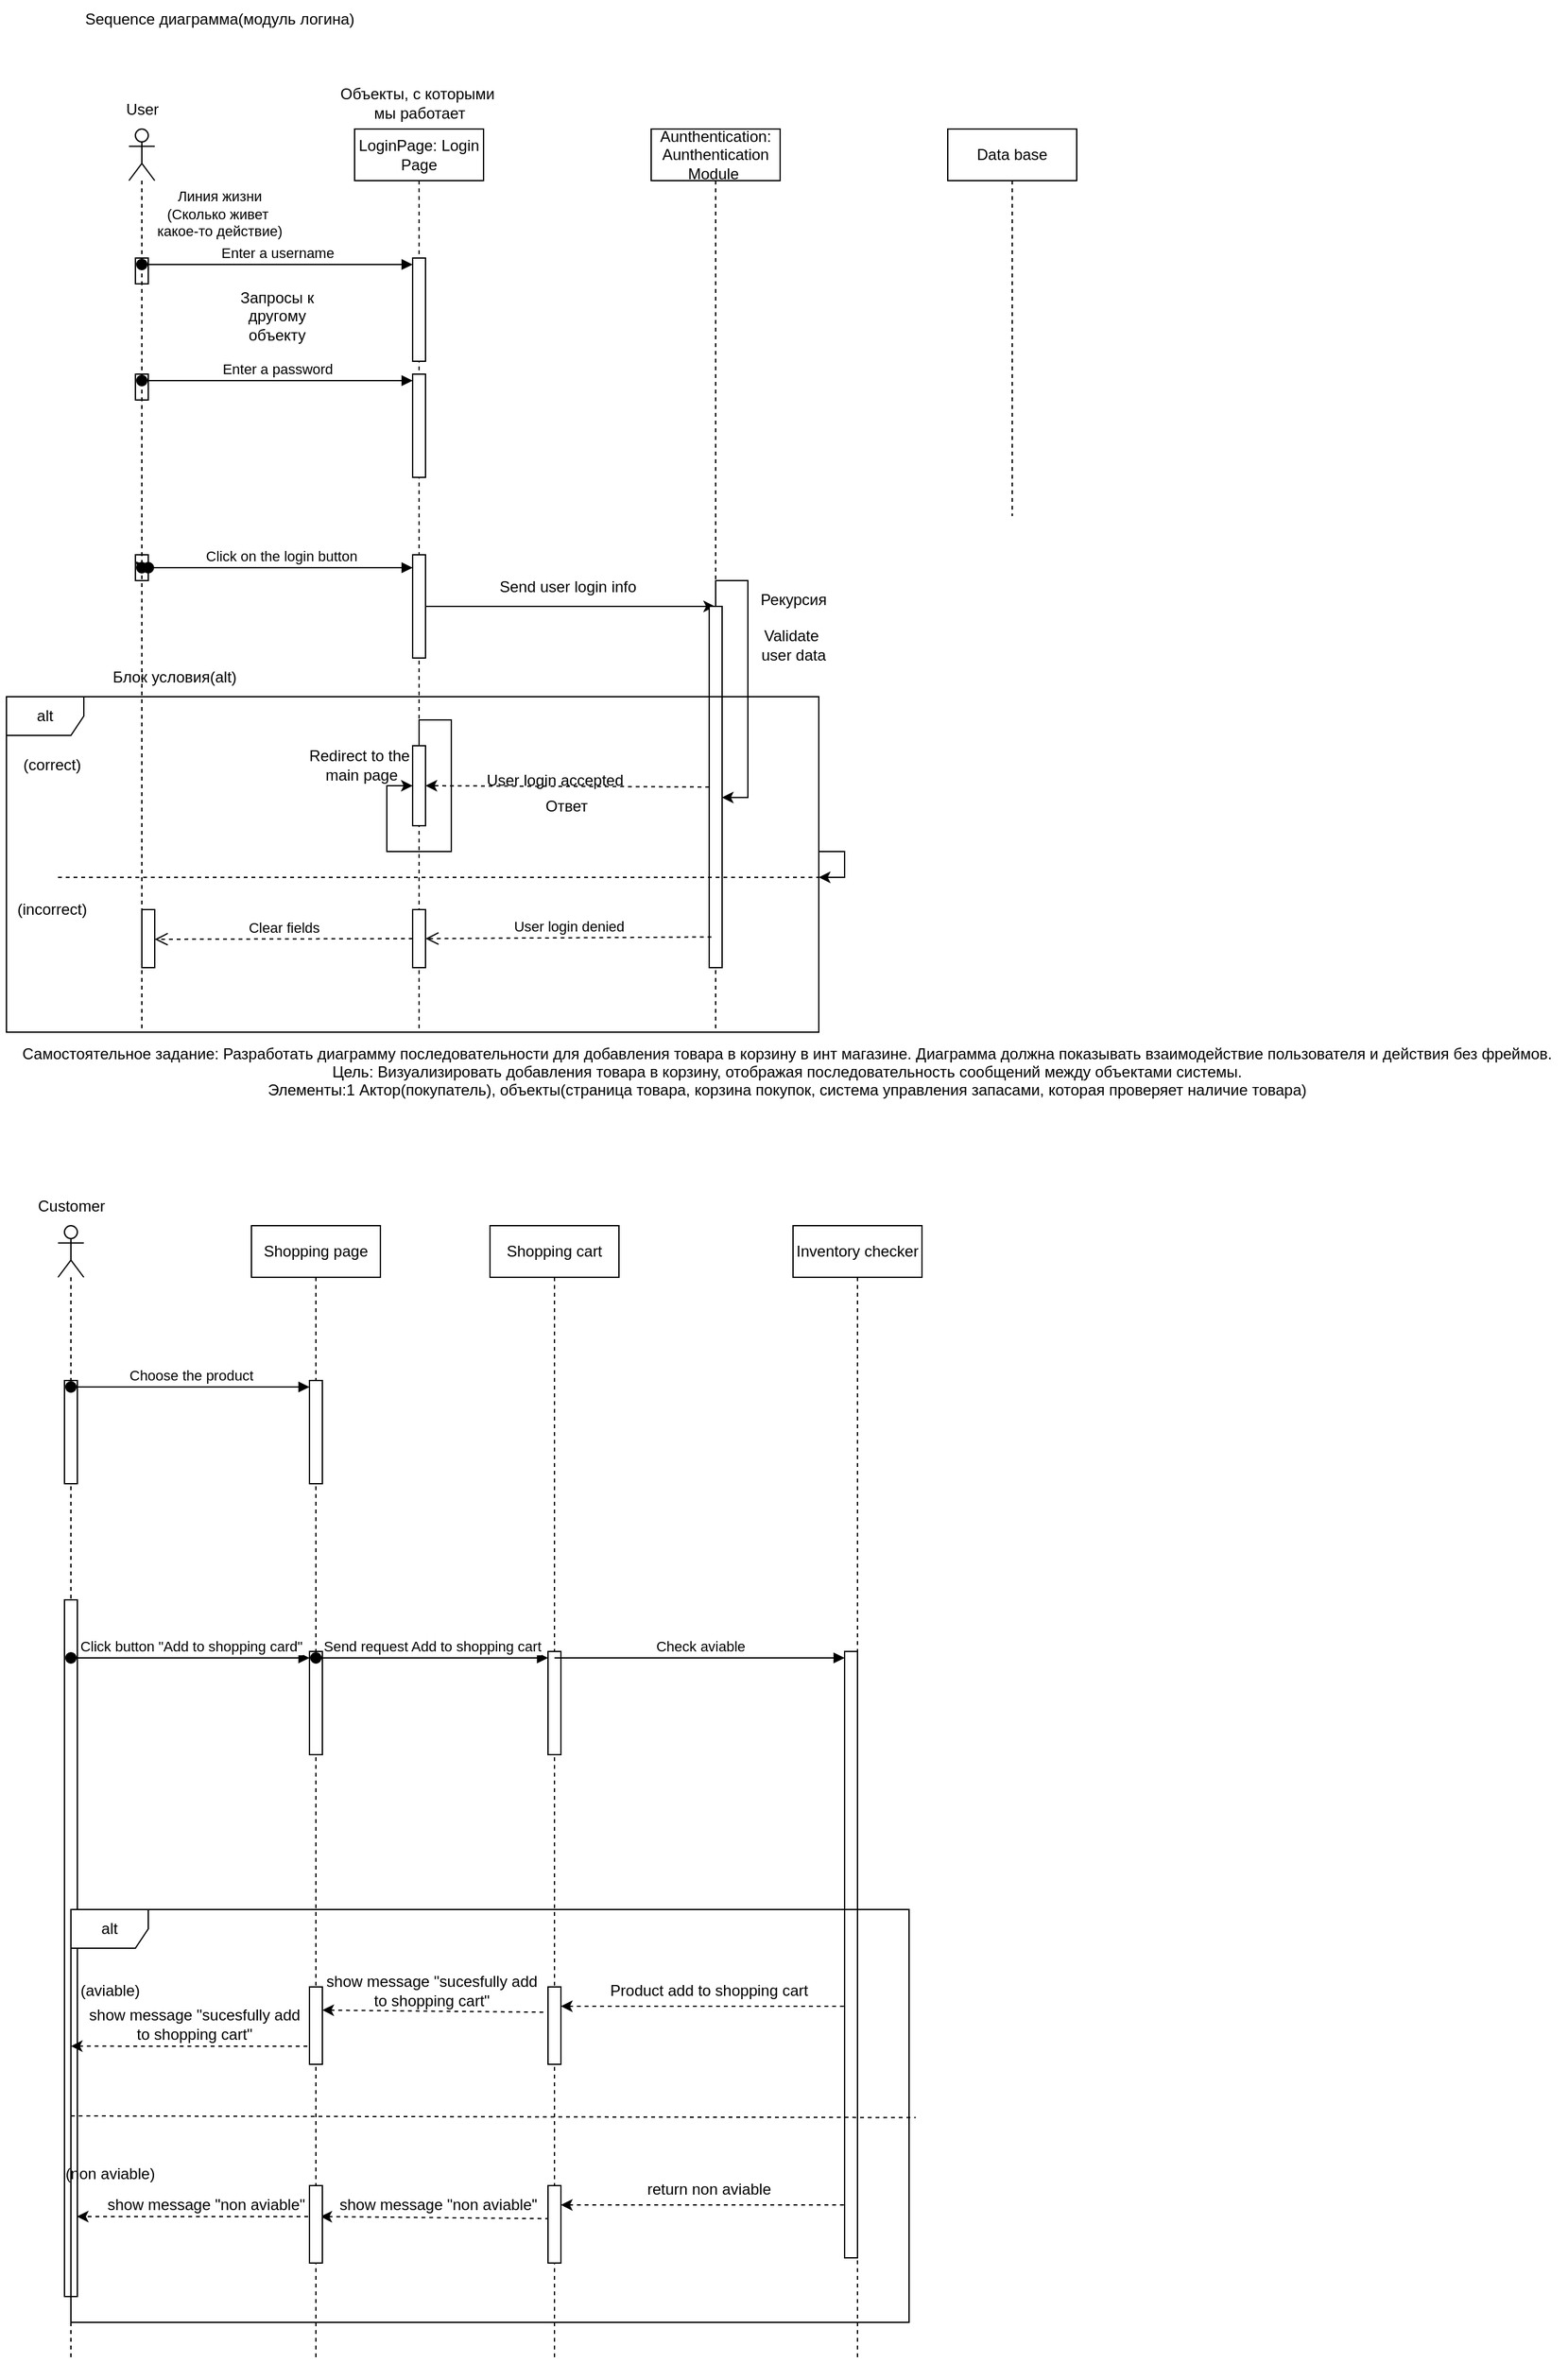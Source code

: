 <mxfile version="24.4.8" type="device">
  <diagram name="Страница — 1" id="V_yHfa7E8EKa4qNhfpcV">
    <mxGraphModel dx="3452" dy="1473" grid="1" gridSize="10" guides="1" tooltips="1" connect="1" arrows="1" fold="1" page="1" pageScale="1" pageWidth="827" pageHeight="1169" math="0" shadow="0">
      <root>
        <mxCell id="0" />
        <mxCell id="1" parent="0" />
        <mxCell id="qmBoPjlOPHL58pMZ6DA_-38" value="" style="rounded=0;whiteSpace=wrap;html=1;" vertex="1" parent="1">
          <mxGeometry x="50" y="430" width="10" height="20" as="geometry" />
        </mxCell>
        <mxCell id="qmBoPjlOPHL58pMZ6DA_-30" value="" style="rounded=0;whiteSpace=wrap;html=1;" vertex="1" parent="1">
          <mxGeometry x="50" y="290" width="10" height="20" as="geometry" />
        </mxCell>
        <mxCell id="qmBoPjlOPHL58pMZ6DA_-29" value="" style="rounded=0;whiteSpace=wrap;html=1;" vertex="1" parent="1">
          <mxGeometry x="50" y="200" width="10" height="20" as="geometry" />
        </mxCell>
        <mxCell id="qmBoPjlOPHL58pMZ6DA_-11" value="Sequence диаграмма(модуль логина)" style="text;html=1;align=center;verticalAlign=middle;resizable=0;points=[];autosize=1;strokeColor=none;fillColor=none;" vertex="1" parent="1">
          <mxGeometry width="230" height="30" as="geometry" />
        </mxCell>
        <mxCell id="qmBoPjlOPHL58pMZ6DA_-12" value="" style="shape=umlLifeline;perimeter=lifelinePerimeter;whiteSpace=wrap;html=1;container=1;dropTarget=0;collapsible=0;recursiveResize=0;outlineConnect=0;portConstraint=eastwest;newEdgeStyle={&quot;curved&quot;:0,&quot;rounded&quot;:0};participant=umlActor;" vertex="1" parent="1">
          <mxGeometry x="45" y="100" width="20" height="700" as="geometry" />
        </mxCell>
        <mxCell id="qmBoPjlOPHL58pMZ6DA_-13" value="User" style="text;html=1;align=center;verticalAlign=middle;resizable=0;points=[];autosize=1;strokeColor=none;fillColor=none;" vertex="1" parent="1">
          <mxGeometry x="30" y="70" width="50" height="30" as="geometry" />
        </mxCell>
        <mxCell id="qmBoPjlOPHL58pMZ6DA_-14" value="&lt;font style=&quot;font-size: 11px;&quot;&gt;Линия жизни&lt;/font&gt;&lt;div style=&quot;font-size: 11px;&quot;&gt;&lt;font style=&quot;font-size: 11px;&quot;&gt;(Сколько живет&amp;nbsp;&lt;/font&gt;&lt;/div&gt;&lt;div style=&quot;font-size: 11px;&quot;&gt;&lt;font style=&quot;font-size: 11px;&quot;&gt;какое-то действие)&lt;/font&gt;&lt;/div&gt;" style="text;html=1;align=center;verticalAlign=middle;resizable=0;points=[];autosize=1;strokeColor=none;fillColor=none;" vertex="1" parent="1">
          <mxGeometry x="55" y="140" width="120" height="50" as="geometry" />
        </mxCell>
        <mxCell id="qmBoPjlOPHL58pMZ6DA_-15" value="LoginPage: Login Page" style="shape=umlLifeline;perimeter=lifelinePerimeter;whiteSpace=wrap;html=1;container=1;dropTarget=0;collapsible=0;recursiveResize=0;outlineConnect=0;portConstraint=eastwest;newEdgeStyle={&quot;curved&quot;:0,&quot;rounded&quot;:0};" vertex="1" parent="1">
          <mxGeometry x="220" y="100" width="100" height="700" as="geometry" />
        </mxCell>
        <mxCell id="qmBoPjlOPHL58pMZ6DA_-20" value="" style="html=1;points=[[0,0,0,0,5],[0,1,0,0,-5],[1,0,0,0,5],[1,1,0,0,-5]];perimeter=orthogonalPerimeter;outlineConnect=0;targetShapes=umlLifeline;portConstraint=eastwest;newEdgeStyle={&quot;curved&quot;:0,&quot;rounded&quot;:0};" vertex="1" parent="qmBoPjlOPHL58pMZ6DA_-15">
          <mxGeometry x="45" y="100" width="10" height="80" as="geometry" />
        </mxCell>
        <mxCell id="qmBoPjlOPHL58pMZ6DA_-26" value="" style="html=1;points=[[0,0,0,0,5],[0,1,0,0,-5],[1,0,0,0,5],[1,1,0,0,-5]];perimeter=orthogonalPerimeter;outlineConnect=0;targetShapes=umlLifeline;portConstraint=eastwest;newEdgeStyle={&quot;curved&quot;:0,&quot;rounded&quot;:0};" vertex="1" parent="qmBoPjlOPHL58pMZ6DA_-15">
          <mxGeometry x="45" y="190" width="10" height="80" as="geometry" />
        </mxCell>
        <mxCell id="qmBoPjlOPHL58pMZ6DA_-27" value="Enter a password" style="html=1;verticalAlign=bottom;startArrow=oval;endArrow=block;startSize=8;curved=0;rounded=0;entryX=0;entryY=0;entryDx=0;entryDy=5;" edge="1" target="qmBoPjlOPHL58pMZ6DA_-26" parent="qmBoPjlOPHL58pMZ6DA_-15">
          <mxGeometry relative="1" as="geometry">
            <mxPoint x="-165" y="195" as="sourcePoint" />
          </mxGeometry>
        </mxCell>
        <mxCell id="qmBoPjlOPHL58pMZ6DA_-37" value="" style="html=1;points=[[0,0,0,0,5],[0,1,0,0,-5],[1,0,0,0,5],[1,1,0,0,-5]];perimeter=orthogonalPerimeter;outlineConnect=0;targetShapes=umlLifeline;portConstraint=eastwest;newEdgeStyle={&quot;curved&quot;:0,&quot;rounded&quot;:0};" vertex="1" parent="qmBoPjlOPHL58pMZ6DA_-15">
          <mxGeometry x="45" y="330" width="10" height="80" as="geometry" />
        </mxCell>
        <mxCell id="qmBoPjlOPHL58pMZ6DA_-16" value="Объекты, с которыми&amp;nbsp;&lt;div&gt;мы работает&lt;/div&gt;" style="text;html=1;align=center;verticalAlign=middle;resizable=0;points=[];autosize=1;strokeColor=none;fillColor=none;" vertex="1" parent="1">
          <mxGeometry x="195" y="60" width="150" height="40" as="geometry" />
        </mxCell>
        <mxCell id="qmBoPjlOPHL58pMZ6DA_-17" value="Aunthentication: Aunthentication Module&amp;nbsp;" style="shape=umlLifeline;perimeter=lifelinePerimeter;whiteSpace=wrap;html=1;container=1;dropTarget=0;collapsible=0;recursiveResize=0;outlineConnect=0;portConstraint=eastwest;newEdgeStyle={&quot;curved&quot;:0,&quot;rounded&quot;:0};" vertex="1" parent="1">
          <mxGeometry x="450" y="100" width="100" height="700" as="geometry" />
        </mxCell>
        <mxCell id="qmBoPjlOPHL58pMZ6DA_-21" value="Enter a username" style="html=1;verticalAlign=bottom;startArrow=oval;endArrow=block;startSize=8;curved=0;rounded=0;entryX=0;entryY=0;entryDx=0;entryDy=5;" edge="1" target="qmBoPjlOPHL58pMZ6DA_-20" parent="1" source="qmBoPjlOPHL58pMZ6DA_-12">
          <mxGeometry relative="1" as="geometry">
            <mxPoint x="195" y="205" as="sourcePoint" />
          </mxGeometry>
        </mxCell>
        <mxCell id="qmBoPjlOPHL58pMZ6DA_-28" value="Запросы к другому объекту" style="text;html=1;align=center;verticalAlign=middle;whiteSpace=wrap;rounded=0;" vertex="1" parent="1">
          <mxGeometry x="130" y="230" width="60" height="30" as="geometry" />
        </mxCell>
        <mxCell id="qmBoPjlOPHL58pMZ6DA_-36" value="Click on the login button" style="html=1;verticalAlign=bottom;startArrow=oval;endArrow=block;startSize=8;curved=0;rounded=0;entryX=0;entryY=0;entryDx=0;entryDy=5;" edge="1" parent="1" source="qmBoPjlOPHL58pMZ6DA_-38">
          <mxGeometry relative="1" as="geometry">
            <mxPoint x="55" y="440" as="sourcePoint" />
            <mxPoint x="265" y="440" as="targetPoint" />
          </mxGeometry>
        </mxCell>
        <mxCell id="qmBoPjlOPHL58pMZ6DA_-39" value="" style="html=1;verticalAlign=bottom;startArrow=oval;endArrow=block;startSize=8;curved=0;rounded=0;entryX=0;entryY=0;entryDx=0;entryDy=5;" edge="1" parent="1" target="qmBoPjlOPHL58pMZ6DA_-38">
          <mxGeometry relative="1" as="geometry">
            <mxPoint x="55" y="440" as="sourcePoint" />
            <mxPoint x="265" y="440" as="targetPoint" />
          </mxGeometry>
        </mxCell>
        <mxCell id="qmBoPjlOPHL58pMZ6DA_-40" style="rounded=0;orthogonalLoop=1;jettySize=auto;html=1;" edge="1" parent="1" source="qmBoPjlOPHL58pMZ6DA_-37" target="qmBoPjlOPHL58pMZ6DA_-17">
          <mxGeometry relative="1" as="geometry" />
        </mxCell>
        <mxCell id="qmBoPjlOPHL58pMZ6DA_-41" value="" style="rounded=0;whiteSpace=wrap;html=1;" vertex="1" parent="1">
          <mxGeometry x="495" y="470" width="10" height="280" as="geometry" />
        </mxCell>
        <mxCell id="qmBoPjlOPHL58pMZ6DA_-42" value="Send user login info" style="text;html=1;align=center;verticalAlign=middle;resizable=0;points=[];autosize=1;strokeColor=none;fillColor=none;" vertex="1" parent="1">
          <mxGeometry x="320" y="440" width="130" height="30" as="geometry" />
        </mxCell>
        <mxCell id="qmBoPjlOPHL58pMZ6DA_-44" value="Validate&amp;nbsp;&lt;div&gt;user data&lt;/div&gt;" style="text;html=1;align=center;verticalAlign=middle;resizable=0;points=[];autosize=1;strokeColor=none;fillColor=none;" vertex="1" parent="1">
          <mxGeometry x="525" y="480" width="70" height="40" as="geometry" />
        </mxCell>
        <mxCell id="qmBoPjlOPHL58pMZ6DA_-45" value="alt" style="shape=umlFrame;whiteSpace=wrap;html=1;pointerEvents=0;" vertex="1" parent="1">
          <mxGeometry x="-50" y="540" width="630" height="260" as="geometry" />
        </mxCell>
        <mxCell id="qmBoPjlOPHL58pMZ6DA_-46" style="rounded=0;orthogonalLoop=1;jettySize=auto;html=1;entryX=0.985;entryY=0.529;entryDx=0;entryDy=0;entryPerimeter=0;edgeStyle=orthogonalEdgeStyle;" edge="1" parent="1" source="qmBoPjlOPHL58pMZ6DA_-41" target="qmBoPjlOPHL58pMZ6DA_-41">
          <mxGeometry relative="1" as="geometry" />
        </mxCell>
        <mxCell id="qmBoPjlOPHL58pMZ6DA_-47" value="Блок условия(alt)" style="text;html=1;align=center;verticalAlign=middle;resizable=0;points=[];autosize=1;strokeColor=none;fillColor=none;" vertex="1" parent="1">
          <mxGeometry x="20" y="510" width="120" height="30" as="geometry" />
        </mxCell>
        <mxCell id="qmBoPjlOPHL58pMZ6DA_-48" value="Рекурсия" style="text;html=1;align=center;verticalAlign=middle;resizable=0;points=[];autosize=1;strokeColor=none;fillColor=none;" vertex="1" parent="1">
          <mxGeometry x="525" y="450" width="70" height="30" as="geometry" />
        </mxCell>
        <mxCell id="qmBoPjlOPHL58pMZ6DA_-49" style="edgeStyle=orthogonalEdgeStyle;rounded=0;orthogonalLoop=1;jettySize=auto;html=1;" edge="1" parent="1" source="qmBoPjlOPHL58pMZ6DA_-45" target="qmBoPjlOPHL58pMZ6DA_-45">
          <mxGeometry relative="1" as="geometry" />
        </mxCell>
        <mxCell id="qmBoPjlOPHL58pMZ6DA_-50" value="" style="endArrow=none;html=1;endSize=12;startArrow=none;startSize=14;startFill=0;edgeStyle=orthogonalEdgeStyle;align=left;verticalAlign=bottom;rounded=0;endFill=0;dashed=1;" edge="1" parent="1">
          <mxGeometry x="-1" y="30" relative="1" as="geometry">
            <mxPoint x="-10" y="680" as="sourcePoint" />
            <mxPoint x="580" y="680" as="targetPoint" />
            <mxPoint as="offset" />
          </mxGeometry>
        </mxCell>
        <mxCell id="qmBoPjlOPHL58pMZ6DA_-51" value="&lt;div&gt;&lt;br&gt;&lt;/div&gt;&lt;div&gt;&lt;br&gt;&lt;/div&gt;" style="edgeLabel;html=1;align=center;verticalAlign=middle;resizable=0;points=[];" vertex="1" connectable="0" parent="qmBoPjlOPHL58pMZ6DA_-50">
          <mxGeometry x="-0.995" y="13" relative="1" as="geometry">
            <mxPoint as="offset" />
          </mxGeometry>
        </mxCell>
        <mxCell id="qmBoPjlOPHL58pMZ6DA_-52" value="(correct)" style="text;html=1;align=center;verticalAlign=middle;resizable=0;points=[];autosize=1;strokeColor=none;fillColor=none;" vertex="1" parent="1">
          <mxGeometry x="-50" y="578" width="70" height="30" as="geometry" />
        </mxCell>
        <mxCell id="qmBoPjlOPHL58pMZ6DA_-53" value="(incorrect)" style="text;html=1;align=center;verticalAlign=middle;resizable=0;points=[];autosize=1;strokeColor=none;fillColor=none;" vertex="1" parent="1">
          <mxGeometry x="-55" y="690" width="80" height="30" as="geometry" />
        </mxCell>
        <mxCell id="qmBoPjlOPHL58pMZ6DA_-54" value="" style="rounded=0;whiteSpace=wrap;html=1;" vertex="1" parent="1">
          <mxGeometry x="265" y="578" width="10" height="62" as="geometry" />
        </mxCell>
        <mxCell id="qmBoPjlOPHL58pMZ6DA_-55" style="rounded=0;orthogonalLoop=1;jettySize=auto;html=1;entryX=1;entryY=0.5;entryDx=0;entryDy=0;dashed=1;" edge="1" parent="1" source="qmBoPjlOPHL58pMZ6DA_-41" target="qmBoPjlOPHL58pMZ6DA_-54">
          <mxGeometry relative="1" as="geometry">
            <mxPoint x="495" y="601.037" as="sourcePoint" />
            <mxPoint x="274.61" y="618.97" as="targetPoint" />
          </mxGeometry>
        </mxCell>
        <mxCell id="qmBoPjlOPHL58pMZ6DA_-56" value="User login accepted" style="text;html=1;align=center;verticalAlign=middle;resizable=0;points=[];autosize=1;strokeColor=none;fillColor=none;" vertex="1" parent="1">
          <mxGeometry x="310" y="590" width="130" height="30" as="geometry" />
        </mxCell>
        <mxCell id="qmBoPjlOPHL58pMZ6DA_-57" value="Ответ" style="text;html=1;align=center;verticalAlign=middle;resizable=0;points=[];autosize=1;strokeColor=none;fillColor=none;" vertex="1" parent="1">
          <mxGeometry x="354" y="610" width="60" height="30" as="geometry" />
        </mxCell>
        <mxCell id="qmBoPjlOPHL58pMZ6DA_-58" style="edgeStyle=orthogonalEdgeStyle;rounded=0;orthogonalLoop=1;jettySize=auto;html=1;entryX=0;entryY=0.5;entryDx=0;entryDy=0;" edge="1" parent="1" source="qmBoPjlOPHL58pMZ6DA_-54" target="qmBoPjlOPHL58pMZ6DA_-54">
          <mxGeometry relative="1" as="geometry" />
        </mxCell>
        <mxCell id="qmBoPjlOPHL58pMZ6DA_-59" value="Redirect to the&amp;nbsp;&lt;div&gt;main page&lt;/div&gt;" style="text;html=1;align=center;verticalAlign=middle;resizable=0;points=[];autosize=1;strokeColor=none;fillColor=none;" vertex="1" parent="1">
          <mxGeometry x="175" y="573" width="100" height="40" as="geometry" />
        </mxCell>
        <mxCell id="qmBoPjlOPHL58pMZ6DA_-61" value="" style="rounded=0;whiteSpace=wrap;html=1;" vertex="1" parent="1">
          <mxGeometry x="265" y="705" width="10" height="45" as="geometry" />
        </mxCell>
        <mxCell id="qmBoPjlOPHL58pMZ6DA_-62" value="" style="rounded=0;whiteSpace=wrap;html=1;" vertex="1" parent="1">
          <mxGeometry x="55" y="705" width="10" height="45" as="geometry" />
        </mxCell>
        <mxCell id="qmBoPjlOPHL58pMZ6DA_-64" value="User login denied" style="html=1;verticalAlign=bottom;endArrow=open;dashed=1;endSize=8;curved=0;rounded=0;entryX=1;entryY=0.5;entryDx=0;entryDy=0;exitX=0.176;exitY=0.915;exitDx=0;exitDy=0;exitPerimeter=0;" edge="1" parent="1" source="qmBoPjlOPHL58pMZ6DA_-41" target="qmBoPjlOPHL58pMZ6DA_-61">
          <mxGeometry relative="1" as="geometry">
            <mxPoint x="495" y="720" as="sourcePoint" />
            <mxPoint x="415" y="720" as="targetPoint" />
          </mxGeometry>
        </mxCell>
        <mxCell id="qmBoPjlOPHL58pMZ6DA_-65" value="Clear fields" style="html=1;verticalAlign=bottom;endArrow=open;dashed=1;endSize=8;curved=0;rounded=0;entryX=1;entryY=0.5;entryDx=0;entryDy=0;exitX=0;exitY=0.5;exitDx=0;exitDy=0;" edge="1" parent="1" source="qmBoPjlOPHL58pMZ6DA_-61">
          <mxGeometry relative="1" as="geometry">
            <mxPoint x="285" y="720" as="sourcePoint" />
            <mxPoint x="65" y="728" as="targetPoint" />
          </mxGeometry>
        </mxCell>
        <mxCell id="qmBoPjlOPHL58pMZ6DA_-66" value="Data base" style="shape=umlLifeline;perimeter=lifelinePerimeter;whiteSpace=wrap;html=1;container=1;dropTarget=0;collapsible=0;recursiveResize=0;outlineConnect=0;portConstraint=eastwest;newEdgeStyle={&quot;curved&quot;:0,&quot;rounded&quot;:0};" vertex="1" parent="1">
          <mxGeometry x="680" y="100" width="100" height="300" as="geometry" />
        </mxCell>
        <mxCell id="qmBoPjlOPHL58pMZ6DA_-67" value="Самостоятельное задание: Разработать диаграмму последовательности для добавления товара в корзину в инт магазине. Диаграмма должна показывать взаимодействие пользователя и действия без фреймов.&lt;div&gt;Цель: Визуализировать добавления товара в корзину, отображая последовательность сообщений между объектами системы.&lt;/div&gt;&lt;div&gt;Элементы:1 Актор(покупатель), объекты(страница товара, корзина покупок, система управления запасами, которая проверяет наличие товара)&lt;/div&gt;&lt;div&gt;&lt;br&gt;&lt;/div&gt;&lt;div&gt;&lt;br&gt;&lt;/div&gt;" style="text;html=1;align=center;verticalAlign=middle;resizable=0;points=[];autosize=1;strokeColor=none;fillColor=none;" vertex="1" parent="1">
          <mxGeometry x="-50" y="800" width="1210" height="90" as="geometry" />
        </mxCell>
        <mxCell id="qmBoPjlOPHL58pMZ6DA_-68" value="" style="shape=umlLifeline;perimeter=lifelinePerimeter;whiteSpace=wrap;html=1;container=1;dropTarget=0;collapsible=0;recursiveResize=0;outlineConnect=0;portConstraint=eastwest;newEdgeStyle={&quot;curved&quot;:0,&quot;rounded&quot;:0};participant=umlActor;" vertex="1" parent="1">
          <mxGeometry x="-10" y="950" width="20" height="880" as="geometry" />
        </mxCell>
        <mxCell id="qmBoPjlOPHL58pMZ6DA_-103" value="" style="html=1;points=[[0,0,0,0,5],[0,1,0,0,-5],[1,0,0,0,5],[1,1,0,0,-5]];perimeter=orthogonalPerimeter;outlineConnect=0;targetShapes=umlLifeline;portConstraint=eastwest;newEdgeStyle={&quot;curved&quot;:0,&quot;rounded&quot;:0};" vertex="1" parent="qmBoPjlOPHL58pMZ6DA_-68">
          <mxGeometry x="5" y="290" width="10" height="540" as="geometry" />
        </mxCell>
        <mxCell id="qmBoPjlOPHL58pMZ6DA_-104" value="" style="html=1;points=[[0,0,0,0,5],[0,1,0,0,-5],[1,0,0,0,5],[1,1,0,0,-5]];perimeter=orthogonalPerimeter;outlineConnect=0;targetShapes=umlLifeline;portConstraint=eastwest;newEdgeStyle={&quot;curved&quot;:0,&quot;rounded&quot;:0};" vertex="1" parent="qmBoPjlOPHL58pMZ6DA_-68">
          <mxGeometry x="5" y="120" width="10" height="80" as="geometry" />
        </mxCell>
        <mxCell id="qmBoPjlOPHL58pMZ6DA_-69" value="Customer" style="text;html=1;align=center;verticalAlign=middle;resizable=0;points=[];autosize=1;strokeColor=none;fillColor=none;" vertex="1" parent="1">
          <mxGeometry x="-40" y="920" width="80" height="30" as="geometry" />
        </mxCell>
        <mxCell id="qmBoPjlOPHL58pMZ6DA_-70" value="Shopping page" style="shape=umlLifeline;perimeter=lifelinePerimeter;whiteSpace=wrap;html=1;container=1;dropTarget=0;collapsible=0;recursiveResize=0;outlineConnect=0;portConstraint=eastwest;newEdgeStyle={&quot;curved&quot;:0,&quot;rounded&quot;:0};" vertex="1" parent="1">
          <mxGeometry x="140" y="950" width="100" height="880" as="geometry" />
        </mxCell>
        <mxCell id="qmBoPjlOPHL58pMZ6DA_-73" value="" style="html=1;points=[[0,0,0,0,5],[0,1,0,0,-5],[1,0,0,0,5],[1,1,0,0,-5]];perimeter=orthogonalPerimeter;outlineConnect=0;targetShapes=umlLifeline;portConstraint=eastwest;newEdgeStyle={&quot;curved&quot;:0,&quot;rounded&quot;:0};" vertex="1" parent="qmBoPjlOPHL58pMZ6DA_-70">
          <mxGeometry x="45" y="120" width="10" height="80" as="geometry" />
        </mxCell>
        <mxCell id="qmBoPjlOPHL58pMZ6DA_-85" value="" style="html=1;points=[[0,0,0,0,5],[0,1,0,0,-5],[1,0,0,0,5],[1,1,0,0,-5]];perimeter=orthogonalPerimeter;outlineConnect=0;targetShapes=umlLifeline;portConstraint=eastwest;newEdgeStyle={&quot;curved&quot;:0,&quot;rounded&quot;:0};" vertex="1" parent="qmBoPjlOPHL58pMZ6DA_-70">
          <mxGeometry x="45" y="330" width="10" height="80" as="geometry" />
        </mxCell>
        <mxCell id="qmBoPjlOPHL58pMZ6DA_-71" value="Shopping cart" style="shape=umlLifeline;perimeter=lifelinePerimeter;whiteSpace=wrap;html=1;container=1;dropTarget=0;collapsible=0;recursiveResize=0;outlineConnect=0;portConstraint=eastwest;newEdgeStyle={&quot;curved&quot;:0,&quot;rounded&quot;:0};" vertex="1" parent="1">
          <mxGeometry x="325" y="950" width="100" height="880" as="geometry" />
        </mxCell>
        <mxCell id="qmBoPjlOPHL58pMZ6DA_-75" value="" style="html=1;points=[[0,0,0,0,5],[0,1,0,0,-5],[1,0,0,0,5],[1,1,0,0,-5]];perimeter=orthogonalPerimeter;outlineConnect=0;targetShapes=umlLifeline;portConstraint=eastwest;newEdgeStyle={&quot;curved&quot;:0,&quot;rounded&quot;:0};" vertex="1" parent="qmBoPjlOPHL58pMZ6DA_-71">
          <mxGeometry x="45" y="330" width="10" height="80" as="geometry" />
        </mxCell>
        <mxCell id="qmBoPjlOPHL58pMZ6DA_-72" value="Inventory checker" style="shape=umlLifeline;perimeter=lifelinePerimeter;whiteSpace=wrap;html=1;container=1;dropTarget=0;collapsible=0;recursiveResize=0;outlineConnect=0;portConstraint=eastwest;newEdgeStyle={&quot;curved&quot;:0,&quot;rounded&quot;:0};size=40;" vertex="1" parent="1">
          <mxGeometry x="560" y="950" width="100" height="880" as="geometry" />
        </mxCell>
        <mxCell id="qmBoPjlOPHL58pMZ6DA_-80" value="" style="html=1;points=[[0,0,0,0,5],[0,1,0,0,-5],[1,0,0,0,5],[1,1,0,0,-5]];perimeter=orthogonalPerimeter;outlineConnect=0;targetShapes=umlLifeline;portConstraint=eastwest;newEdgeStyle={&quot;curved&quot;:0,&quot;rounded&quot;:0};" vertex="1" parent="qmBoPjlOPHL58pMZ6DA_-72">
          <mxGeometry x="40" y="330" width="10" height="470" as="geometry" />
        </mxCell>
        <mxCell id="qmBoPjlOPHL58pMZ6DA_-74" value="Choose the product" style="html=1;verticalAlign=bottom;startArrow=oval;endArrow=block;startSize=8;curved=0;rounded=0;entryX=0;entryY=0;entryDx=0;entryDy=5;" edge="1" target="qmBoPjlOPHL58pMZ6DA_-73" parent="1" source="qmBoPjlOPHL58pMZ6DA_-68">
          <mxGeometry relative="1" as="geometry">
            <mxPoint x="115" y="1075" as="sourcePoint" />
          </mxGeometry>
        </mxCell>
        <mxCell id="qmBoPjlOPHL58pMZ6DA_-76" value="Send request Add to shopping cart" style="html=1;verticalAlign=bottom;startArrow=oval;endArrow=block;startSize=8;curved=0;rounded=0;entryX=0;entryY=0;entryDx=0;entryDy=5;" edge="1" target="qmBoPjlOPHL58pMZ6DA_-75" parent="1" source="qmBoPjlOPHL58pMZ6DA_-70">
          <mxGeometry relative="1" as="geometry">
            <mxPoint x="295" y="1285" as="sourcePoint" />
          </mxGeometry>
        </mxCell>
        <mxCell id="qmBoPjlOPHL58pMZ6DA_-81" value="Check aviable" style="html=1;verticalAlign=bottom;endArrow=block;curved=0;rounded=0;entryX=0;entryY=0;entryDx=0;entryDy=5;" edge="1" target="qmBoPjlOPHL58pMZ6DA_-80" parent="1" source="qmBoPjlOPHL58pMZ6DA_-71">
          <mxGeometry relative="1" as="geometry">
            <mxPoint x="530" y="1285" as="sourcePoint" />
          </mxGeometry>
        </mxCell>
        <mxCell id="qmBoPjlOPHL58pMZ6DA_-86" value="Click button &quot;Add to shopping card&quot;" style="html=1;verticalAlign=bottom;startArrow=oval;endArrow=block;startSize=8;curved=0;rounded=0;entryX=0;entryY=0;entryDx=0;entryDy=5;" edge="1" target="qmBoPjlOPHL58pMZ6DA_-85" parent="1" source="qmBoPjlOPHL58pMZ6DA_-68">
          <mxGeometry relative="1" as="geometry">
            <mxPoint x="115" y="1285" as="sourcePoint" />
          </mxGeometry>
        </mxCell>
        <mxCell id="qmBoPjlOPHL58pMZ6DA_-87" value="alt" style="shape=umlFrame;whiteSpace=wrap;html=1;pointerEvents=0;" vertex="1" parent="1">
          <mxGeometry y="1480" width="650" height="320" as="geometry" />
        </mxCell>
        <mxCell id="qmBoPjlOPHL58pMZ6DA_-90" value="" style="endArrow=none;dashed=1;html=1;rounded=0;entryX=1.008;entryY=0.504;entryDx=0;entryDy=0;entryPerimeter=0;" edge="1" parent="1" target="qmBoPjlOPHL58pMZ6DA_-87">
          <mxGeometry width="50" height="50" relative="1" as="geometry">
            <mxPoint y="1640" as="sourcePoint" />
            <mxPoint x="50" y="1590" as="targetPoint" />
          </mxGeometry>
        </mxCell>
        <mxCell id="qmBoPjlOPHL58pMZ6DA_-91" value="(aviable)" style="text;html=1;align=center;verticalAlign=middle;resizable=0;points=[];autosize=1;strokeColor=none;fillColor=none;" vertex="1" parent="1">
          <mxGeometry x="-5" y="1528" width="70" height="30" as="geometry" />
        </mxCell>
        <mxCell id="qmBoPjlOPHL58pMZ6DA_-92" value="(non aviable)" style="text;html=1;align=center;verticalAlign=middle;resizable=0;points=[];autosize=1;strokeColor=none;fillColor=none;" vertex="1" parent="1">
          <mxGeometry x="-15" y="1670" width="90" height="30" as="geometry" />
        </mxCell>
        <mxCell id="qmBoPjlOPHL58pMZ6DA_-93" value="" style="endArrow=none;dashed=1;endFill=0;endSize=12;html=1;rounded=0;startArrow=classic;startFill=1;exitX=1;exitY=0.25;exitDx=0;exitDy=0;" edge="1" parent="1" source="qmBoPjlOPHL58pMZ6DA_-94">
          <mxGeometry width="160" relative="1" as="geometry">
            <mxPoint x="440" y="1558" as="sourcePoint" />
            <mxPoint x="600" y="1555" as="targetPoint" />
          </mxGeometry>
        </mxCell>
        <mxCell id="qmBoPjlOPHL58pMZ6DA_-94" value="" style="rounded=0;whiteSpace=wrap;html=1;" vertex="1" parent="1">
          <mxGeometry x="370" y="1540" width="10" height="60" as="geometry" />
        </mxCell>
        <mxCell id="qmBoPjlOPHL58pMZ6DA_-95" value="Product add to shopping cart" style="text;html=1;align=center;verticalAlign=middle;whiteSpace=wrap;rounded=0;" vertex="1" parent="1">
          <mxGeometry x="410" y="1528" width="170" height="30" as="geometry" />
        </mxCell>
        <mxCell id="qmBoPjlOPHL58pMZ6DA_-96" value="" style="endArrow=none;dashed=1;endFill=0;endSize=12;html=1;rounded=0;startArrow=classic;startFill=1;exitX=1;exitY=0.25;exitDx=0;exitDy=0;" edge="1" source="qmBoPjlOPHL58pMZ6DA_-97" parent="1">
          <mxGeometry width="160" relative="1" as="geometry">
            <mxPoint x="440" y="1712" as="sourcePoint" />
            <mxPoint x="600" y="1709" as="targetPoint" />
          </mxGeometry>
        </mxCell>
        <mxCell id="qmBoPjlOPHL58pMZ6DA_-97" value="" style="rounded=0;whiteSpace=wrap;html=1;" vertex="1" parent="1">
          <mxGeometry x="370" y="1694" width="10" height="60" as="geometry" />
        </mxCell>
        <mxCell id="qmBoPjlOPHL58pMZ6DA_-98" value="return non aviable" style="text;html=1;align=center;verticalAlign=middle;whiteSpace=wrap;rounded=0;" vertex="1" parent="1">
          <mxGeometry x="410" y="1682" width="170" height="30" as="geometry" />
        </mxCell>
        <mxCell id="qmBoPjlOPHL58pMZ6DA_-99" value="" style="endArrow=none;dashed=1;endFill=0;endSize=12;html=1;rounded=0;startArrow=classic;startFill=1;exitX=1;exitY=0.25;exitDx=0;exitDy=0;entryX=-0.05;entryY=0.427;entryDx=0;entryDy=0;entryPerimeter=0;" edge="1" parent="1" target="qmBoPjlOPHL58pMZ6DA_-97">
          <mxGeometry width="160" relative="1" as="geometry">
            <mxPoint x="193.5" y="1718" as="sourcePoint" />
            <mxPoint x="370" y="1727.99" as="targetPoint" />
          </mxGeometry>
        </mxCell>
        <mxCell id="qmBoPjlOPHL58pMZ6DA_-102" style="edgeStyle=orthogonalEdgeStyle;rounded=0;orthogonalLoop=1;jettySize=auto;html=1;dashed=1;" edge="1" parent="1">
          <mxGeometry relative="1" as="geometry">
            <mxPoint x="190.0" y="1718.0" as="sourcePoint" />
            <mxPoint x="4.63" y="1718.0" as="targetPoint" />
            <Array as="points">
              <mxPoint x="45" y="1718" />
              <mxPoint x="45" y="1718" />
            </Array>
          </mxGeometry>
        </mxCell>
        <mxCell id="qmBoPjlOPHL58pMZ6DA_-100" value="" style="rounded=0;whiteSpace=wrap;html=1;" vertex="1" parent="1">
          <mxGeometry x="185" y="1694" width="10" height="60" as="geometry" />
        </mxCell>
        <mxCell id="qmBoPjlOPHL58pMZ6DA_-101" value="show message &quot;non aviable&quot;" style="text;html=1;align=center;verticalAlign=middle;whiteSpace=wrap;rounded=0;" vertex="1" parent="1">
          <mxGeometry x="200" y="1694" width="170" height="30" as="geometry" />
        </mxCell>
        <mxCell id="qmBoPjlOPHL58pMZ6DA_-105" value="show message &quot;non aviable&quot;" style="text;html=1;align=center;verticalAlign=middle;whiteSpace=wrap;rounded=0;" vertex="1" parent="1">
          <mxGeometry x="20" y="1694" width="170" height="30" as="geometry" />
        </mxCell>
        <mxCell id="qmBoPjlOPHL58pMZ6DA_-113" value="show message &quot;sucesfully add to shopping cart&quot;" style="text;html=1;align=center;verticalAlign=middle;whiteSpace=wrap;rounded=0;" vertex="1" parent="1">
          <mxGeometry x="195" y="1528" width="170" height="30" as="geometry" />
        </mxCell>
        <mxCell id="qmBoPjlOPHL58pMZ6DA_-114" value="" style="endArrow=none;dashed=1;endFill=0;endSize=12;html=1;rounded=0;startArrow=classic;startFill=1;exitX=0;exitY=1;exitDx=0;exitDy=0;entryX=-0.113;entryY=0.327;entryDx=0;entryDy=0;entryPerimeter=0;" edge="1" parent="1" source="qmBoPjlOPHL58pMZ6DA_-113" target="qmBoPjlOPHL58pMZ6DA_-94">
          <mxGeometry width="160" relative="1" as="geometry">
            <mxPoint x="150" y="1555" as="sourcePoint" />
            <mxPoint x="370" y="1555" as="targetPoint" />
          </mxGeometry>
        </mxCell>
        <mxCell id="qmBoPjlOPHL58pMZ6DA_-115" value="" style="rounded=0;whiteSpace=wrap;html=1;" vertex="1" parent="1">
          <mxGeometry x="185" y="1540" width="10" height="60" as="geometry" />
        </mxCell>
        <mxCell id="qmBoPjlOPHL58pMZ6DA_-116" value="show message &quot;sucesfully add to shopping cart&quot;" style="text;html=1;align=center;verticalAlign=middle;whiteSpace=wrap;rounded=0;" vertex="1" parent="1">
          <mxGeometry x="11" y="1554" width="170" height="30" as="geometry" />
        </mxCell>
        <mxCell id="qmBoPjlOPHL58pMZ6DA_-117" value="" style="endArrow=none;dashed=1;endFill=0;endSize=12;html=1;rounded=0;startArrow=classic;startFill=1;exitX=0;exitY=0.331;exitDx=0;exitDy=0;entryX=-0.113;entryY=0.327;entryDx=0;entryDy=0;entryPerimeter=0;exitPerimeter=0;" edge="1" source="qmBoPjlOPHL58pMZ6DA_-87" parent="1">
          <mxGeometry width="160" relative="1" as="geometry">
            <mxPoint x="-34" y="1581" as="sourcePoint" />
            <mxPoint x="185" y="1586" as="targetPoint" />
          </mxGeometry>
        </mxCell>
      </root>
    </mxGraphModel>
  </diagram>
</mxfile>
